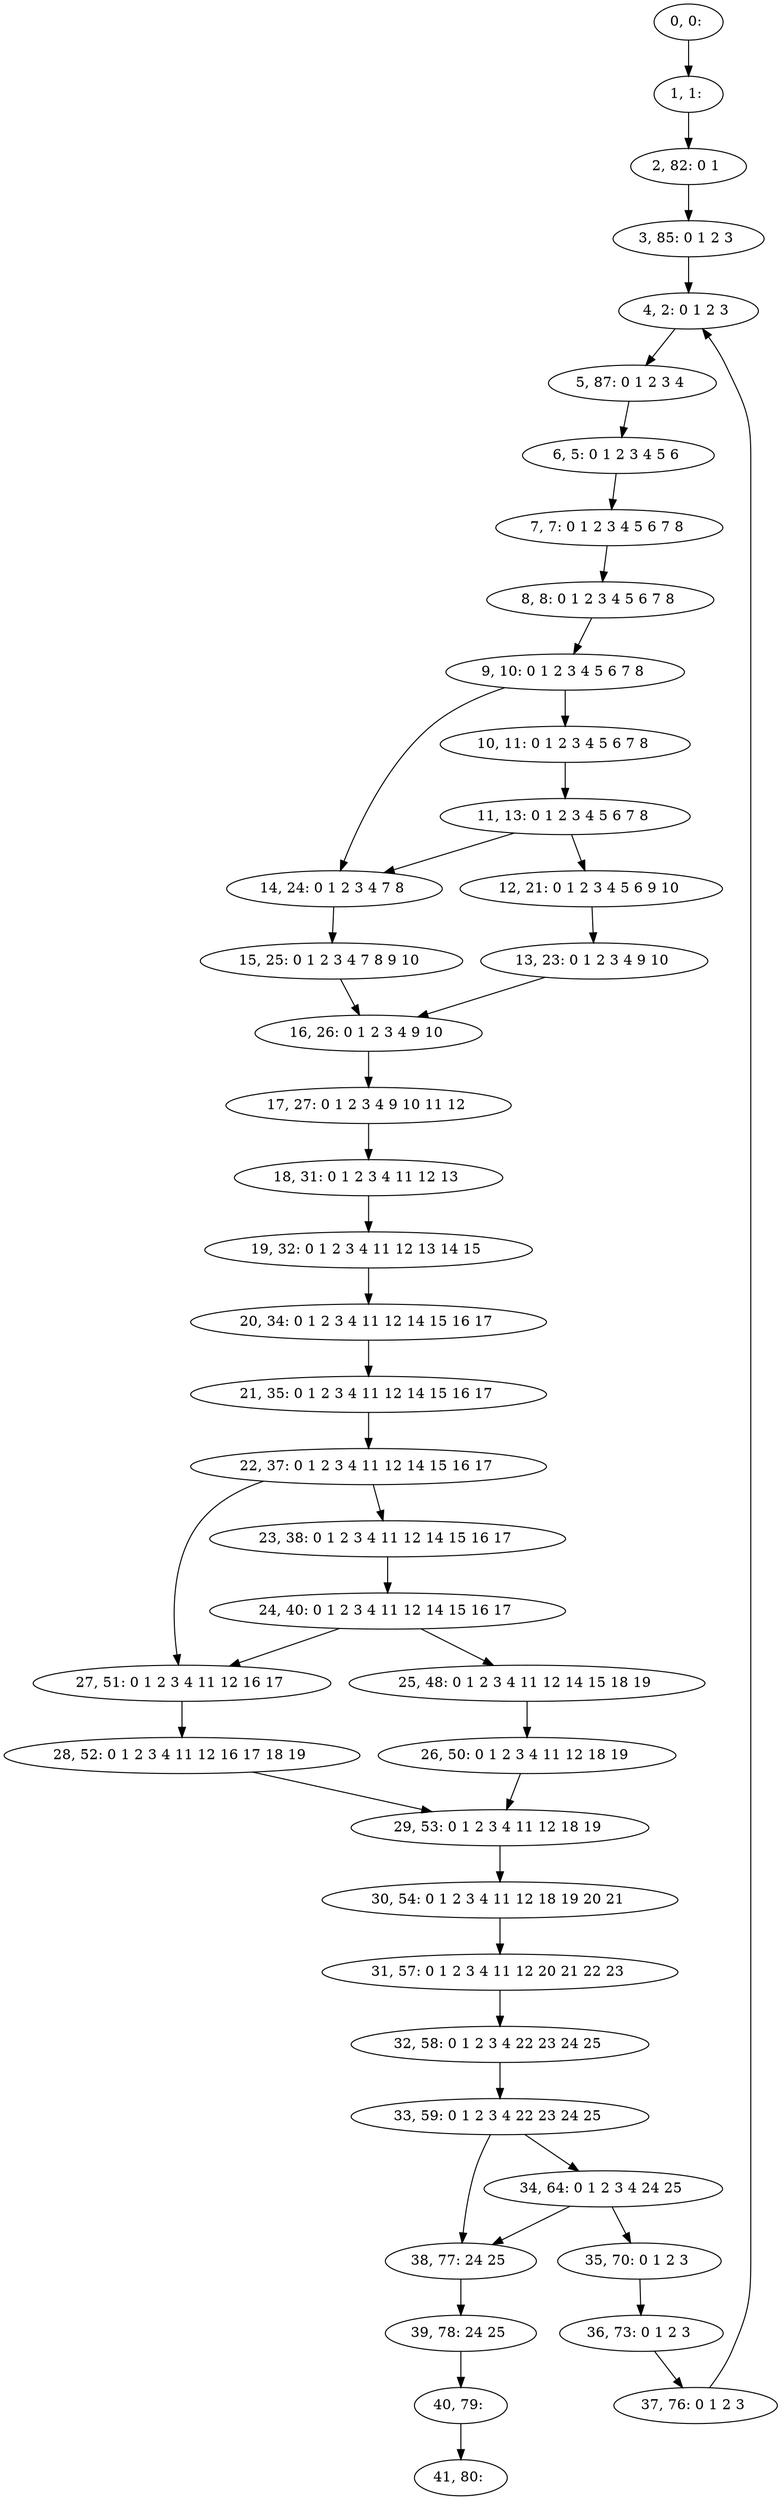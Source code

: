 digraph G {
0[label="0, 0: "];
1[label="1, 1: "];
2[label="2, 82: 0 1 "];
3[label="3, 85: 0 1 2 3 "];
4[label="4, 2: 0 1 2 3 "];
5[label="5, 87: 0 1 2 3 4 "];
6[label="6, 5: 0 1 2 3 4 5 6 "];
7[label="7, 7: 0 1 2 3 4 5 6 7 8 "];
8[label="8, 8: 0 1 2 3 4 5 6 7 8 "];
9[label="9, 10: 0 1 2 3 4 5 6 7 8 "];
10[label="10, 11: 0 1 2 3 4 5 6 7 8 "];
11[label="11, 13: 0 1 2 3 4 5 6 7 8 "];
12[label="12, 21: 0 1 2 3 4 5 6 9 10 "];
13[label="13, 23: 0 1 2 3 4 9 10 "];
14[label="14, 24: 0 1 2 3 4 7 8 "];
15[label="15, 25: 0 1 2 3 4 7 8 9 10 "];
16[label="16, 26: 0 1 2 3 4 9 10 "];
17[label="17, 27: 0 1 2 3 4 9 10 11 12 "];
18[label="18, 31: 0 1 2 3 4 11 12 13 "];
19[label="19, 32: 0 1 2 3 4 11 12 13 14 15 "];
20[label="20, 34: 0 1 2 3 4 11 12 14 15 16 17 "];
21[label="21, 35: 0 1 2 3 4 11 12 14 15 16 17 "];
22[label="22, 37: 0 1 2 3 4 11 12 14 15 16 17 "];
23[label="23, 38: 0 1 2 3 4 11 12 14 15 16 17 "];
24[label="24, 40: 0 1 2 3 4 11 12 14 15 16 17 "];
25[label="25, 48: 0 1 2 3 4 11 12 14 15 18 19 "];
26[label="26, 50: 0 1 2 3 4 11 12 18 19 "];
27[label="27, 51: 0 1 2 3 4 11 12 16 17 "];
28[label="28, 52: 0 1 2 3 4 11 12 16 17 18 19 "];
29[label="29, 53: 0 1 2 3 4 11 12 18 19 "];
30[label="30, 54: 0 1 2 3 4 11 12 18 19 20 21 "];
31[label="31, 57: 0 1 2 3 4 11 12 20 21 22 23 "];
32[label="32, 58: 0 1 2 3 4 22 23 24 25 "];
33[label="33, 59: 0 1 2 3 4 22 23 24 25 "];
34[label="34, 64: 0 1 2 3 4 24 25 "];
35[label="35, 70: 0 1 2 3 "];
36[label="36, 73: 0 1 2 3 "];
37[label="37, 76: 0 1 2 3 "];
38[label="38, 77: 24 25 "];
39[label="39, 78: 24 25 "];
40[label="40, 79: "];
41[label="41, 80: "];
0->1 ;
1->2 ;
2->3 ;
3->4 ;
4->5 ;
5->6 ;
6->7 ;
7->8 ;
8->9 ;
9->10 ;
9->14 ;
10->11 ;
11->12 ;
11->14 ;
12->13 ;
13->16 ;
14->15 ;
15->16 ;
16->17 ;
17->18 ;
18->19 ;
19->20 ;
20->21 ;
21->22 ;
22->23 ;
22->27 ;
23->24 ;
24->25 ;
24->27 ;
25->26 ;
26->29 ;
27->28 ;
28->29 ;
29->30 ;
30->31 ;
31->32 ;
32->33 ;
33->34 ;
33->38 ;
34->35 ;
34->38 ;
35->36 ;
36->37 ;
37->4 ;
38->39 ;
39->40 ;
40->41 ;
}
